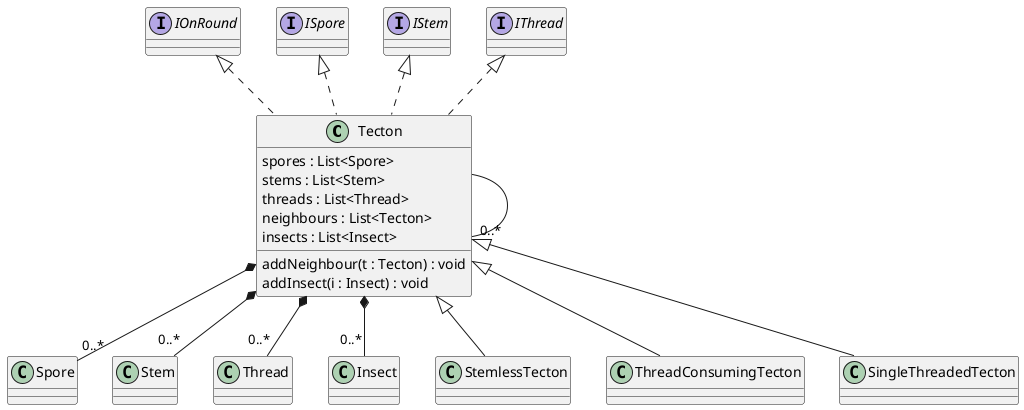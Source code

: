 @startuml tecton

Tecton *-- "0..*" Spore
Tecton *-- "0..*" Stem
Tecton *-- "0..*" Thread
Tecton *-- "0..*" Insect
Tecton --- "0..*" Tecton
class Tecton implements IOnRound, ISpore, IStem, IThread{
    spores : List<Spore>
    stems : List<Stem>
    threads : List<Thread>
    neighbours : List<Tecton>
    insects : List<Insect>
    addNeighbour(t : Tecton) : void
    addInsect(i : Insect) : void
}

class StemlessTecton extends Tecton {}
class ThreadConsumingTecton extends Tecton {}
class SingleThreadedTecton extends Tecton {}
@enduml